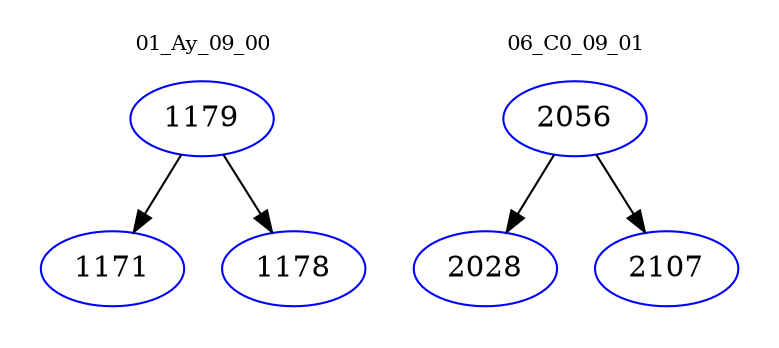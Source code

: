digraph{
subgraph cluster_0 {
color = white
label = "01_Ay_09_00";
fontsize=10;
T0_1179 [label="1179", color="blue"]
T0_1179 -> T0_1171 [color="black"]
T0_1171 [label="1171", color="blue"]
T0_1179 -> T0_1178 [color="black"]
T0_1178 [label="1178", color="blue"]
}
subgraph cluster_1 {
color = white
label = "06_C0_09_01";
fontsize=10;
T1_2056 [label="2056", color="blue"]
T1_2056 -> T1_2028 [color="black"]
T1_2028 [label="2028", color="blue"]
T1_2056 -> T1_2107 [color="black"]
T1_2107 [label="2107", color="blue"]
}
}
